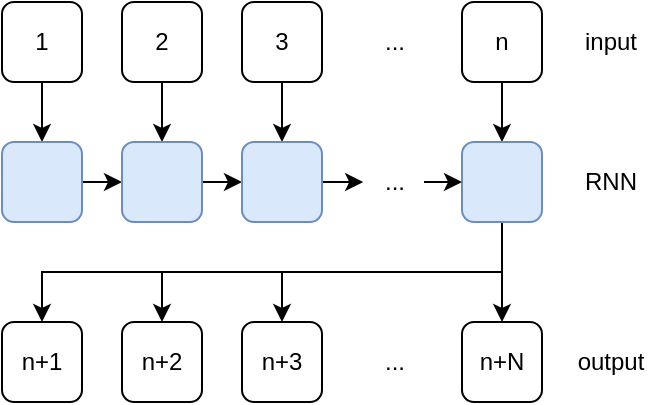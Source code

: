 <mxfile version="13.2.4" type="device"><diagram id="a_2KCLcDwWYtjNpVS2xn" name="Page-1"><mxGraphModel dx="1024" dy="592" grid="1" gridSize="10" guides="1" tooltips="1" connect="1" arrows="1" fold="1" page="1" pageScale="1" pageWidth="827" pageHeight="1169" math="0" shadow="0"><root><mxCell id="0"/><mxCell id="1" parent="0"/><mxCell id="Ttn1r5yiJpwuKCcpWFB3-11" style="edgeStyle=orthogonalEdgeStyle;rounded=0;orthogonalLoop=1;jettySize=auto;html=1;" edge="1" parent="1" source="Ttn1r5yiJpwuKCcpWFB3-1" target="Ttn1r5yiJpwuKCcpWFB3-6"><mxGeometry relative="1" as="geometry"/></mxCell><mxCell id="Ttn1r5yiJpwuKCcpWFB3-1" value="1" style="rounded=1;whiteSpace=wrap;html=1;fillColor=none;" vertex="1" parent="1"><mxGeometry x="150" y="110" width="40" height="40" as="geometry"/></mxCell><mxCell id="Ttn1r5yiJpwuKCcpWFB3-12" style="edgeStyle=orthogonalEdgeStyle;rounded=0;orthogonalLoop=1;jettySize=auto;html=1;exitX=0.5;exitY=1;exitDx=0;exitDy=0;" edge="1" parent="1" source="Ttn1r5yiJpwuKCcpWFB3-2" target="Ttn1r5yiJpwuKCcpWFB3-7"><mxGeometry relative="1" as="geometry"/></mxCell><mxCell id="Ttn1r5yiJpwuKCcpWFB3-2" value="2" style="rounded=1;whiteSpace=wrap;html=1;fillColor=none;" vertex="1" parent="1"><mxGeometry x="210" y="110" width="40" height="40" as="geometry"/></mxCell><mxCell id="Ttn1r5yiJpwuKCcpWFB3-13" style="edgeStyle=orthogonalEdgeStyle;rounded=0;orthogonalLoop=1;jettySize=auto;html=1;exitX=0.5;exitY=1;exitDx=0;exitDy=0;entryX=0.5;entryY=0;entryDx=0;entryDy=0;" edge="1" parent="1" source="Ttn1r5yiJpwuKCcpWFB3-3" target="Ttn1r5yiJpwuKCcpWFB3-8"><mxGeometry relative="1" as="geometry"/></mxCell><mxCell id="Ttn1r5yiJpwuKCcpWFB3-3" value="3" style="rounded=1;whiteSpace=wrap;html=1;fillColor=none;" vertex="1" parent="1"><mxGeometry x="270" y="110" width="40" height="40" as="geometry"/></mxCell><mxCell id="Ttn1r5yiJpwuKCcpWFB3-14" style="edgeStyle=orthogonalEdgeStyle;rounded=0;orthogonalLoop=1;jettySize=auto;html=1;exitX=0.5;exitY=1;exitDx=0;exitDy=0;" edge="1" parent="1" source="Ttn1r5yiJpwuKCcpWFB3-4" target="Ttn1r5yiJpwuKCcpWFB3-9"><mxGeometry relative="1" as="geometry"/></mxCell><mxCell id="Ttn1r5yiJpwuKCcpWFB3-4" value="n" style="rounded=1;whiteSpace=wrap;html=1;fillColor=none;" vertex="1" parent="1"><mxGeometry x="380" y="110" width="40" height="40" as="geometry"/></mxCell><mxCell id="Ttn1r5yiJpwuKCcpWFB3-5" value="..." style="text;html=1;align=center;verticalAlign=middle;resizable=0;points=[];autosize=1;" vertex="1" parent="1"><mxGeometry x="331" y="120" width="30" height="20" as="geometry"/></mxCell><mxCell id="Ttn1r5yiJpwuKCcpWFB3-15" style="edgeStyle=orthogonalEdgeStyle;rounded=0;orthogonalLoop=1;jettySize=auto;html=1;exitX=1;exitY=0.5;exitDx=0;exitDy=0;entryX=0;entryY=0.5;entryDx=0;entryDy=0;" edge="1" parent="1" source="Ttn1r5yiJpwuKCcpWFB3-6" target="Ttn1r5yiJpwuKCcpWFB3-7"><mxGeometry relative="1" as="geometry"/></mxCell><mxCell id="Ttn1r5yiJpwuKCcpWFB3-6" value="" style="rounded=1;whiteSpace=wrap;html=1;fillColor=#dae8fc;strokeColor=#6c8ebf;" vertex="1" parent="1"><mxGeometry x="150" y="180" width="40" height="40" as="geometry"/></mxCell><mxCell id="Ttn1r5yiJpwuKCcpWFB3-16" style="edgeStyle=orthogonalEdgeStyle;rounded=0;orthogonalLoop=1;jettySize=auto;html=1;exitX=1;exitY=0.5;exitDx=0;exitDy=0;entryX=0;entryY=0.5;entryDx=0;entryDy=0;" edge="1" parent="1" source="Ttn1r5yiJpwuKCcpWFB3-7" target="Ttn1r5yiJpwuKCcpWFB3-8"><mxGeometry relative="1" as="geometry"/></mxCell><mxCell id="Ttn1r5yiJpwuKCcpWFB3-7" value="" style="rounded=1;whiteSpace=wrap;html=1;fillColor=#dae8fc;strokeColor=#6c8ebf;" vertex="1" parent="1"><mxGeometry x="210" y="180" width="40" height="40" as="geometry"/></mxCell><mxCell id="Ttn1r5yiJpwuKCcpWFB3-19" style="edgeStyle=orthogonalEdgeStyle;rounded=0;orthogonalLoop=1;jettySize=auto;html=1;exitX=1;exitY=0.5;exitDx=0;exitDy=0;entryX=-0.013;entryY=0.51;entryDx=0;entryDy=0;entryPerimeter=0;" edge="1" parent="1" source="Ttn1r5yiJpwuKCcpWFB3-8" target="Ttn1r5yiJpwuKCcpWFB3-10"><mxGeometry relative="1" as="geometry"/></mxCell><mxCell id="Ttn1r5yiJpwuKCcpWFB3-8" value="" style="rounded=1;whiteSpace=wrap;html=1;fillColor=#dae8fc;strokeColor=#6c8ebf;" vertex="1" parent="1"><mxGeometry x="270" y="180" width="40" height="40" as="geometry"/></mxCell><mxCell id="Ttn1r5yiJpwuKCcpWFB3-26" style="edgeStyle=orthogonalEdgeStyle;rounded=0;orthogonalLoop=1;jettySize=auto;html=1;exitX=0.5;exitY=1;exitDx=0;exitDy=0;entryX=0.5;entryY=0;entryDx=0;entryDy=0;" edge="1" parent="1" source="Ttn1r5yiJpwuKCcpWFB3-9" target="Ttn1r5yiJpwuKCcpWFB3-24"><mxGeometry relative="1" as="geometry"/></mxCell><mxCell id="Ttn1r5yiJpwuKCcpWFB3-27" style="edgeStyle=orthogonalEdgeStyle;rounded=0;orthogonalLoop=1;jettySize=auto;html=1;exitX=0.5;exitY=1;exitDx=0;exitDy=0;entryX=0.5;entryY=0;entryDx=0;entryDy=0;" edge="1" parent="1" source="Ttn1r5yiJpwuKCcpWFB3-9" target="Ttn1r5yiJpwuKCcpWFB3-21"><mxGeometry relative="1" as="geometry"/></mxCell><mxCell id="Ttn1r5yiJpwuKCcpWFB3-28" style="edgeStyle=orthogonalEdgeStyle;rounded=0;orthogonalLoop=1;jettySize=auto;html=1;exitX=0.5;exitY=1;exitDx=0;exitDy=0;entryX=0.5;entryY=0;entryDx=0;entryDy=0;" edge="1" parent="1" source="Ttn1r5yiJpwuKCcpWFB3-9" target="Ttn1r5yiJpwuKCcpWFB3-22"><mxGeometry relative="1" as="geometry"/></mxCell><mxCell id="Ttn1r5yiJpwuKCcpWFB3-29" style="edgeStyle=orthogonalEdgeStyle;rounded=0;orthogonalLoop=1;jettySize=auto;html=1;exitX=0.5;exitY=1;exitDx=0;exitDy=0;entryX=0.5;entryY=0;entryDx=0;entryDy=0;" edge="1" parent="1" source="Ttn1r5yiJpwuKCcpWFB3-9" target="Ttn1r5yiJpwuKCcpWFB3-23"><mxGeometry relative="1" as="geometry"/></mxCell><mxCell id="Ttn1r5yiJpwuKCcpWFB3-9" value="" style="rounded=1;whiteSpace=wrap;html=1;fillColor=#dae8fc;strokeColor=#6c8ebf;" vertex="1" parent="1"><mxGeometry x="380" y="180" width="40" height="40" as="geometry"/></mxCell><mxCell id="Ttn1r5yiJpwuKCcpWFB3-10" value="..." style="text;html=1;align=center;verticalAlign=middle;resizable=0;points=[];autosize=1;" vertex="1" parent="1"><mxGeometry x="331" y="190" width="30" height="20" as="geometry"/></mxCell><mxCell id="Ttn1r5yiJpwuKCcpWFB3-20" value="" style="endArrow=classic;html=1;entryX=0;entryY=0.5;entryDx=0;entryDy=0;" edge="1" parent="1" target="Ttn1r5yiJpwuKCcpWFB3-9"><mxGeometry width="50" height="50" relative="1" as="geometry"><mxPoint x="361" y="200" as="sourcePoint"/><mxPoint x="390" y="240" as="targetPoint"/></mxGeometry></mxCell><mxCell id="Ttn1r5yiJpwuKCcpWFB3-21" value="n+1" style="rounded=1;whiteSpace=wrap;html=1;fillColor=none;" vertex="1" parent="1"><mxGeometry x="150" y="270" width="40" height="40" as="geometry"/></mxCell><mxCell id="Ttn1r5yiJpwuKCcpWFB3-22" value="n+2" style="rounded=1;whiteSpace=wrap;html=1;fillColor=none;" vertex="1" parent="1"><mxGeometry x="210" y="270" width="40" height="40" as="geometry"/></mxCell><mxCell id="Ttn1r5yiJpwuKCcpWFB3-23" value="n+3" style="rounded=1;whiteSpace=wrap;html=1;fillColor=none;" vertex="1" parent="1"><mxGeometry x="270" y="270" width="40" height="40" as="geometry"/></mxCell><mxCell id="Ttn1r5yiJpwuKCcpWFB3-24" value="n+N" style="rounded=1;whiteSpace=wrap;html=1;fillColor=none;" vertex="1" parent="1"><mxGeometry x="380" y="270" width="40" height="40" as="geometry"/></mxCell><mxCell id="Ttn1r5yiJpwuKCcpWFB3-25" value="..." style="text;html=1;align=center;verticalAlign=middle;resizable=0;points=[];autosize=1;" vertex="1" parent="1"><mxGeometry x="331" y="280" width="30" height="20" as="geometry"/></mxCell><mxCell id="Ttn1r5yiJpwuKCcpWFB3-30" value="input" style="text;html=1;align=center;verticalAlign=middle;resizable=0;points=[];autosize=1;" vertex="1" parent="1"><mxGeometry x="434" y="120" width="40" height="20" as="geometry"/></mxCell><mxCell id="Ttn1r5yiJpwuKCcpWFB3-31" value="output" style="text;html=1;align=center;verticalAlign=middle;resizable=0;points=[];autosize=1;" vertex="1" parent="1"><mxGeometry x="429" y="280" width="50" height="20" as="geometry"/></mxCell><mxCell id="Ttn1r5yiJpwuKCcpWFB3-32" value="RNN" style="text;html=1;align=center;verticalAlign=middle;resizable=0;points=[];autosize=1;" vertex="1" parent="1"><mxGeometry x="434" y="190" width="40" height="20" as="geometry"/></mxCell></root></mxGraphModel></diagram></mxfile>